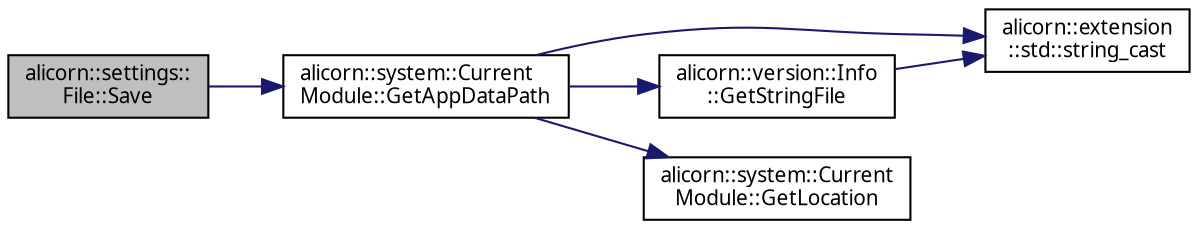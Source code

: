 digraph "alicorn::settings::File::Save"
{
 // INTERACTIVE_SVG=YES
  edge [fontname="Verdana",fontsize="10",labelfontname="Verdana",labelfontsize="10"];
  node [fontname="Verdana",fontsize="10",shape=record];
  rankdir="LR";
  Node1 [label="alicorn::settings::\lFile::Save",height=0.2,width=0.4,color="black", fillcolor="grey75", style="filled", fontcolor="black"];
  Node1 -> Node2 [color="midnightblue",fontsize="10",style="solid",fontname="Verdana"];
  Node2 [label="alicorn::system::Current\lModule::GetAppDataPath",height=0.2,width=0.4,color="black", fillcolor="white", style="filled",URL="$a00076.html#ace3c6a06459c213c52260984dc69d461",tooltip="Функция получения пути к папке, содержащей данные программы для текущего пользователя. "];
  Node2 -> Node3 [color="midnightblue",fontsize="10",style="solid",fontname="Verdana"];
  Node3 [label="alicorn::extension\l::std::string_cast",height=0.2,width=0.4,color="black", fillcolor="white", style="filled",URL="$a00491.html#gafc1bb38569424983a63fbf99ce9f47c1",tooltip="Класс входит в Проект Std   Функция преобразования строк из одной кодировки в другую. "];
  Node2 -> Node4 [color="midnightblue",fontsize="10",style="solid",fontname="Verdana"];
  Node4 [label="alicorn::version::Info\l::GetStringFile",height=0.2,width=0.4,color="black", fillcolor="white", style="filled",URL="$a00097.html#aea77ed774da02bbaffc1afba165980d0",tooltip="Функция получения значения параметра из блока &#39;StringFileInfo\041904e3&#39; версии. "];
  Node4 -> Node3 [color="midnightblue",fontsize="10",style="solid",fontname="Verdana"];
  Node2 -> Node5 [color="midnightblue",fontsize="10",style="solid",fontname="Verdana"];
  Node5 [label="alicorn::system::Current\lModule::GetLocation",height=0.2,width=0.4,color="black", fillcolor="white", style="filled",URL="$a00076.html#a260058308984fa58b2294c9bef431cb3",tooltip="Функция получения пути к папке расположения текущего модуля. "];
}

